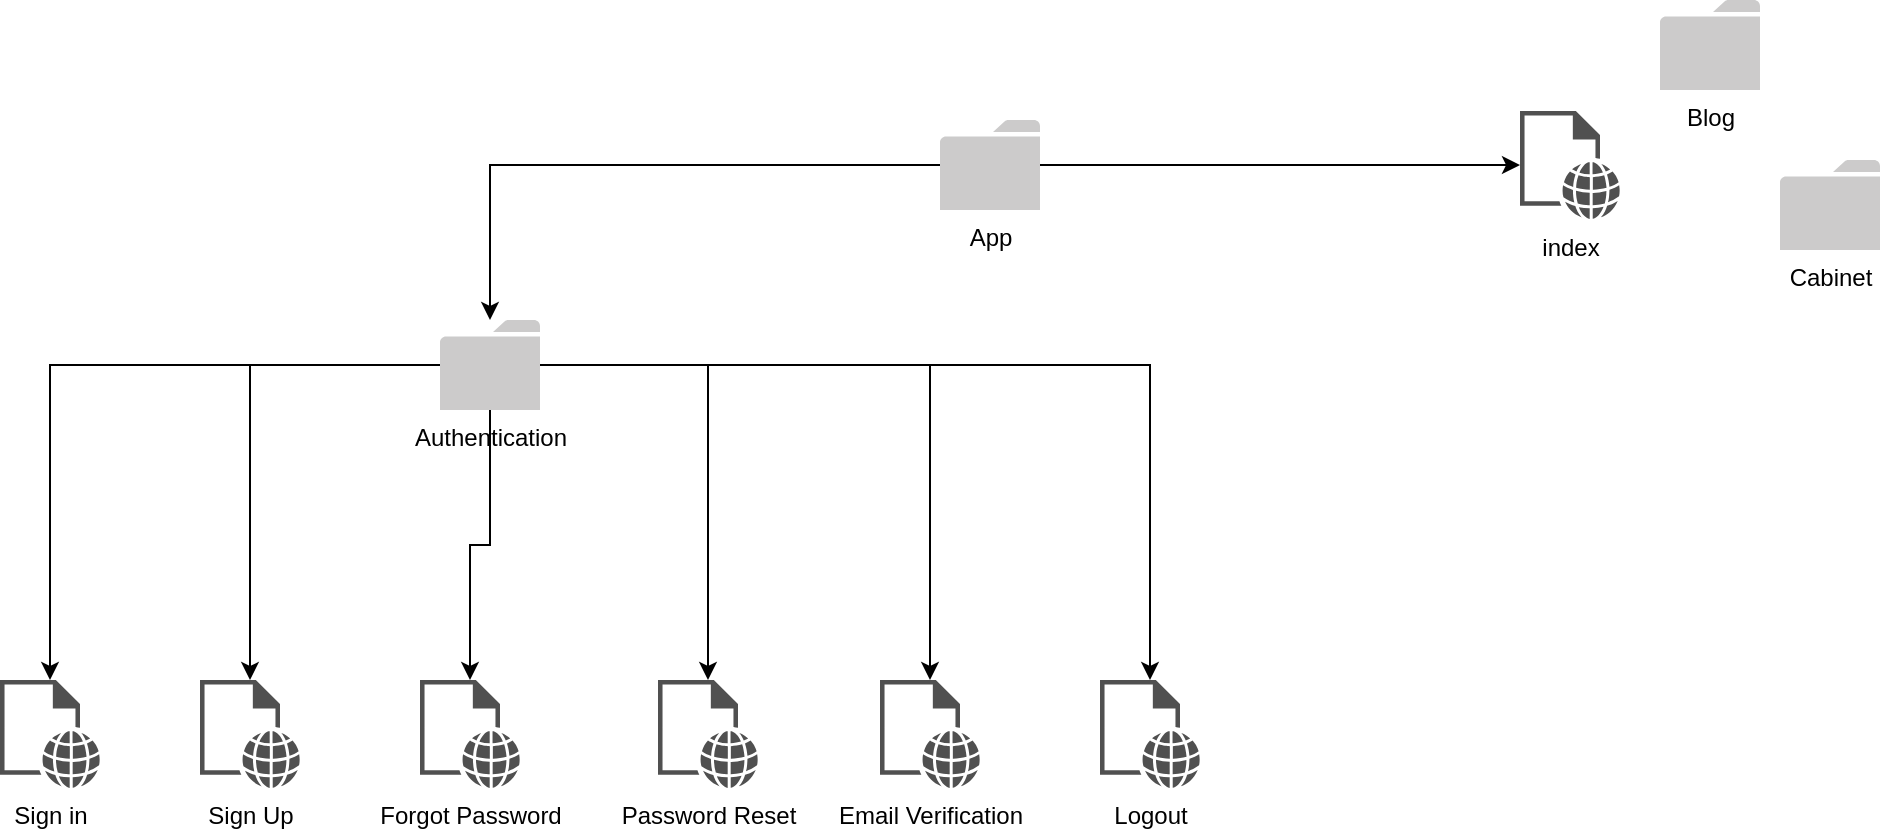 <mxfile version="21.2.1" type="device">
  <diagram name="Page-1" id="bBWfq4CbcI7pJTHGiW-b">
    <mxGraphModel dx="1122" dy="1902" grid="1" gridSize="10" guides="1" tooltips="1" connect="1" arrows="1" fold="1" page="1" pageScale="1" pageWidth="827" pageHeight="1169" math="0" shadow="0">
      <root>
        <mxCell id="0" />
        <mxCell id="1" parent="0" />
        <mxCell id="Vd4F9txZs76qPP9Fsxmq-2" value="index" style="sketch=0;pointerEvents=1;shadow=0;dashed=0;html=1;strokeColor=none;fillColor=#505050;labelPosition=center;verticalLabelPosition=bottom;verticalAlign=top;outlineConnect=0;align=center;shape=mxgraph.office.concepts.web_page;" vertex="1" parent="1">
          <mxGeometry x="820" y="35.5" width="50" height="54" as="geometry" />
        </mxCell>
        <mxCell id="Vd4F9txZs76qPP9Fsxmq-3" value="Blog" style="sketch=0;pointerEvents=1;shadow=0;dashed=0;html=1;strokeColor=none;labelPosition=center;verticalLabelPosition=bottom;verticalAlign=top;outlineConnect=0;align=center;shape=mxgraph.office.concepts.folder;fillColor=#CCCBCB;" vertex="1" parent="1">
          <mxGeometry x="890" y="-20" width="50" height="45" as="geometry" />
        </mxCell>
        <mxCell id="Vd4F9txZs76qPP9Fsxmq-5" value="Cabinet" style="sketch=0;pointerEvents=1;shadow=0;dashed=0;html=1;strokeColor=none;labelPosition=center;verticalLabelPosition=bottom;verticalAlign=top;outlineConnect=0;align=center;shape=mxgraph.office.concepts.folder;fillColor=#CCCBCB;" vertex="1" parent="1">
          <mxGeometry x="950" y="60" width="50" height="45" as="geometry" />
        </mxCell>
        <mxCell id="Vd4F9txZs76qPP9Fsxmq-10" value="Sign in" style="sketch=0;pointerEvents=1;shadow=0;dashed=0;html=1;strokeColor=none;fillColor=#505050;labelPosition=center;verticalLabelPosition=bottom;verticalAlign=top;outlineConnect=0;align=center;shape=mxgraph.office.concepts.web_page;" vertex="1" parent="1">
          <mxGeometry x="60" y="320" width="50" height="54" as="geometry" />
        </mxCell>
        <mxCell id="Vd4F9txZs76qPP9Fsxmq-21" style="edgeStyle=orthogonalEdgeStyle;rounded=0;orthogonalLoop=1;jettySize=auto;html=1;" edge="1" parent="1" source="Vd4F9txZs76qPP9Fsxmq-11" target="Vd4F9txZs76qPP9Fsxmq-10">
          <mxGeometry relative="1" as="geometry" />
        </mxCell>
        <mxCell id="Vd4F9txZs76qPP9Fsxmq-22" style="edgeStyle=orthogonalEdgeStyle;rounded=0;orthogonalLoop=1;jettySize=auto;html=1;" edge="1" parent="1" source="Vd4F9txZs76qPP9Fsxmq-11" target="Vd4F9txZs76qPP9Fsxmq-15">
          <mxGeometry relative="1" as="geometry">
            <mxPoint x="210" y="190" as="targetPoint" />
          </mxGeometry>
        </mxCell>
        <mxCell id="Vd4F9txZs76qPP9Fsxmq-24" style="edgeStyle=orthogonalEdgeStyle;rounded=0;orthogonalLoop=1;jettySize=auto;html=1;" edge="1" parent="1" source="Vd4F9txZs76qPP9Fsxmq-11" target="Vd4F9txZs76qPP9Fsxmq-23">
          <mxGeometry relative="1" as="geometry" />
        </mxCell>
        <mxCell id="Vd4F9txZs76qPP9Fsxmq-28" style="edgeStyle=orthogonalEdgeStyle;rounded=0;orthogonalLoop=1;jettySize=auto;html=1;" edge="1" parent="1" source="Vd4F9txZs76qPP9Fsxmq-11" target="Vd4F9txZs76qPP9Fsxmq-25">
          <mxGeometry relative="1" as="geometry" />
        </mxCell>
        <mxCell id="Vd4F9txZs76qPP9Fsxmq-30" style="edgeStyle=orthogonalEdgeStyle;rounded=0;orthogonalLoop=1;jettySize=auto;html=1;" edge="1" parent="1" source="Vd4F9txZs76qPP9Fsxmq-11" target="Vd4F9txZs76qPP9Fsxmq-29">
          <mxGeometry relative="1" as="geometry" />
        </mxCell>
        <mxCell id="Vd4F9txZs76qPP9Fsxmq-32" style="edgeStyle=orthogonalEdgeStyle;rounded=0;orthogonalLoop=1;jettySize=auto;html=1;" edge="1" parent="1" source="Vd4F9txZs76qPP9Fsxmq-11" target="Vd4F9txZs76qPP9Fsxmq-31">
          <mxGeometry relative="1" as="geometry" />
        </mxCell>
        <mxCell id="Vd4F9txZs76qPP9Fsxmq-11" value="Authentication" style="sketch=0;pointerEvents=1;shadow=0;dashed=0;html=1;strokeColor=none;labelPosition=center;verticalLabelPosition=bottom;verticalAlign=top;outlineConnect=0;align=center;shape=mxgraph.office.concepts.folder;fillColor=#CCCBCB;" vertex="1" parent="1">
          <mxGeometry x="280" y="140" width="50" height="45" as="geometry" />
        </mxCell>
        <mxCell id="Vd4F9txZs76qPP9Fsxmq-19" style="edgeStyle=orthogonalEdgeStyle;rounded=0;orthogonalLoop=1;jettySize=auto;html=1;" edge="1" parent="1" source="Vd4F9txZs76qPP9Fsxmq-12" target="Vd4F9txZs76qPP9Fsxmq-2">
          <mxGeometry relative="1" as="geometry" />
        </mxCell>
        <mxCell id="Vd4F9txZs76qPP9Fsxmq-20" style="edgeStyle=orthogonalEdgeStyle;rounded=0;orthogonalLoop=1;jettySize=auto;html=1;" edge="1" parent="1" source="Vd4F9txZs76qPP9Fsxmq-12" target="Vd4F9txZs76qPP9Fsxmq-11">
          <mxGeometry relative="1" as="geometry" />
        </mxCell>
        <mxCell id="Vd4F9txZs76qPP9Fsxmq-12" value="App" style="sketch=0;pointerEvents=1;shadow=0;dashed=0;html=1;strokeColor=none;labelPosition=center;verticalLabelPosition=bottom;verticalAlign=top;outlineConnect=0;align=center;shape=mxgraph.office.concepts.folder;fillColor=#CCCBCB;" vertex="1" parent="1">
          <mxGeometry x="530" y="40" width="50" height="45" as="geometry" />
        </mxCell>
        <mxCell id="Vd4F9txZs76qPP9Fsxmq-15" value="Sign Up" style="sketch=0;pointerEvents=1;shadow=0;dashed=0;html=1;strokeColor=none;fillColor=#505050;labelPosition=center;verticalLabelPosition=bottom;verticalAlign=top;outlineConnect=0;align=center;shape=mxgraph.office.concepts.web_page;" vertex="1" parent="1">
          <mxGeometry x="160" y="320" width="50" height="54" as="geometry" />
        </mxCell>
        <mxCell id="Vd4F9txZs76qPP9Fsxmq-23" value="Forgot Password&lt;br&gt;" style="sketch=0;pointerEvents=1;shadow=0;dashed=0;html=1;strokeColor=none;fillColor=#505050;labelPosition=center;verticalLabelPosition=bottom;verticalAlign=top;outlineConnect=0;align=center;shape=mxgraph.office.concepts.web_page;" vertex="1" parent="1">
          <mxGeometry x="270" y="320" width="50" height="54" as="geometry" />
        </mxCell>
        <mxCell id="Vd4F9txZs76qPP9Fsxmq-25" value="Password Reset" style="sketch=0;pointerEvents=1;shadow=0;dashed=0;html=1;strokeColor=none;fillColor=#505050;labelPosition=center;verticalLabelPosition=bottom;verticalAlign=top;outlineConnect=0;align=center;shape=mxgraph.office.concepts.web_page;" vertex="1" parent="1">
          <mxGeometry x="389" y="320" width="50" height="54" as="geometry" />
        </mxCell>
        <mxCell id="Vd4F9txZs76qPP9Fsxmq-29" value="Email Verification" style="sketch=0;pointerEvents=1;shadow=0;dashed=0;html=1;strokeColor=none;fillColor=#505050;labelPosition=center;verticalLabelPosition=bottom;verticalAlign=top;outlineConnect=0;align=center;shape=mxgraph.office.concepts.web_page;" vertex="1" parent="1">
          <mxGeometry x="500" y="320" width="50" height="54" as="geometry" />
        </mxCell>
        <mxCell id="Vd4F9txZs76qPP9Fsxmq-31" value="Logout" style="sketch=0;pointerEvents=1;shadow=0;dashed=0;html=1;strokeColor=none;fillColor=#505050;labelPosition=center;verticalLabelPosition=bottom;verticalAlign=top;outlineConnect=0;align=center;shape=mxgraph.office.concepts.web_page;" vertex="1" parent="1">
          <mxGeometry x="610" y="320" width="50" height="54" as="geometry" />
        </mxCell>
      </root>
    </mxGraphModel>
  </diagram>
</mxfile>
